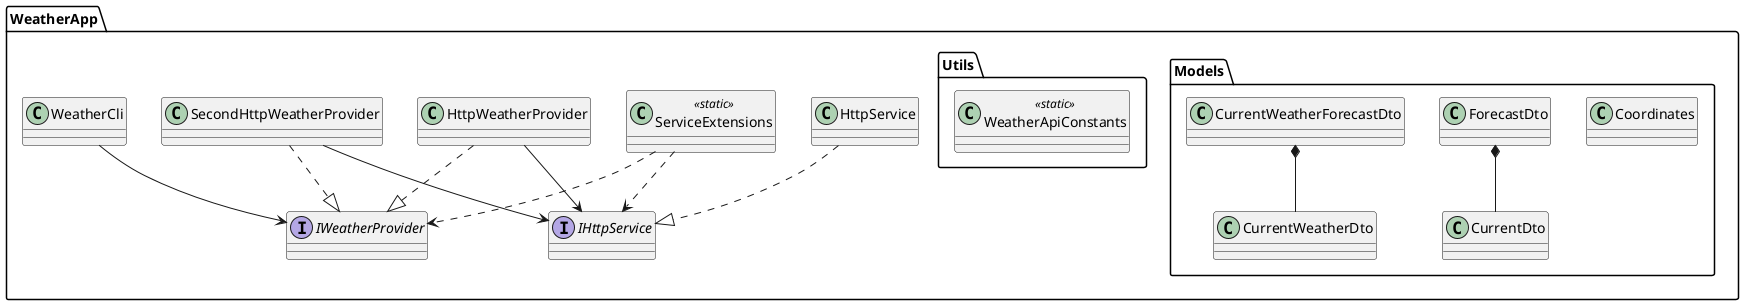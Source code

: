 @startuml
' Dependency Inversion Principle - UML Class Diagram

package "WeatherApp" {
  interface IHttpService
  interface IWeatherProvider
  class HttpService
  class HttpWeatherProvider
  class SecondHttpWeatherProvider
  class WeatherCli
  class ServiceExtensions <<static>>
}

package "WeatherApp.Models" {
  class Coordinates
  class ForecastDto
  class CurrentDto
  class CurrentWeatherForecastDto
  class CurrentWeatherDto
}

package "WeatherApp.Utils" {
  class WeatherApiConstants <<static>>
}

' Implementations
HttpService ..|> IHttpService
HttpWeatherProvider ..|> IWeatherProvider
SecondHttpWeatherProvider ..|> IWeatherProvider

' Dependencies
HttpWeatherProvider --> IHttpService
SecondHttpWeatherProvider --> IHttpService
WeatherCli --> IWeatherProvider
ServiceExtensions ..> IHttpService
ServiceExtensions ..> IWeatherProvider

' Model relationships
ForecastDto *-- CurrentDto
CurrentWeatherForecastDto *-- CurrentWeatherDto

@enduml